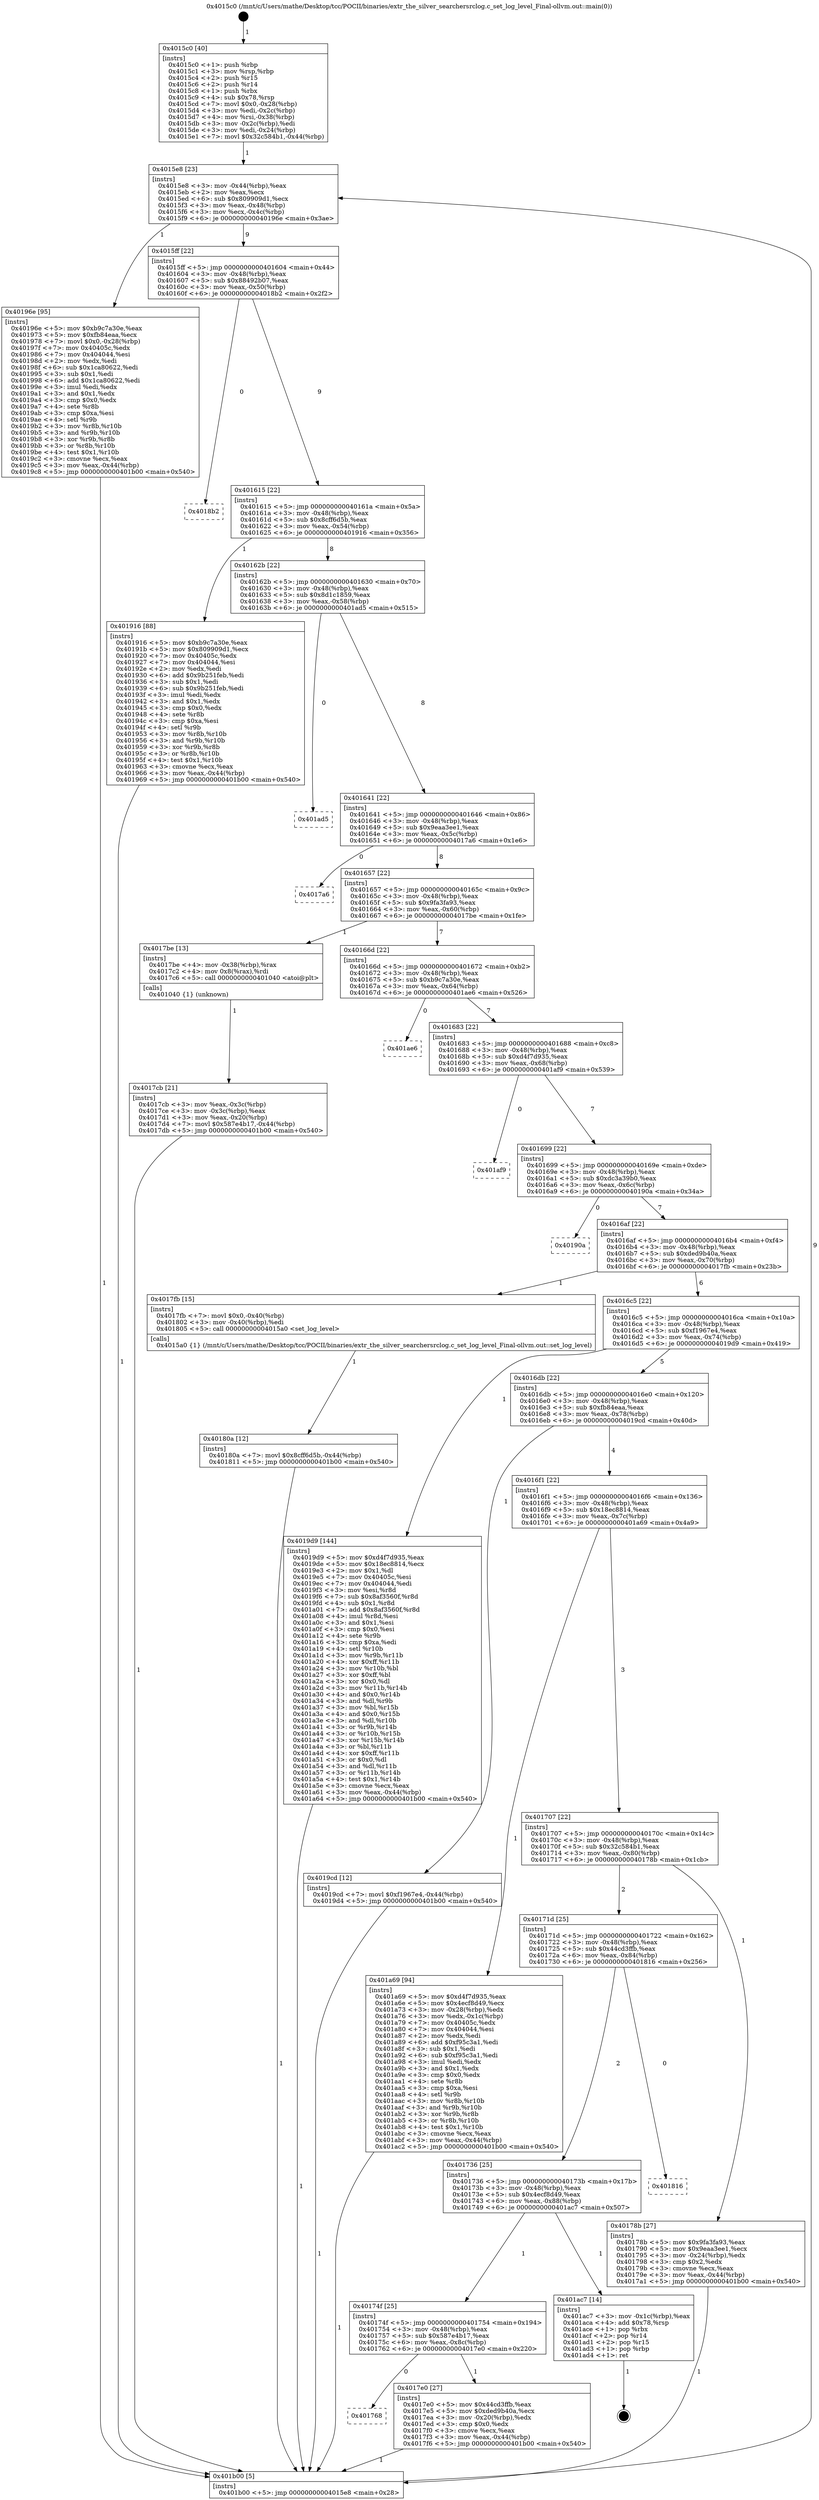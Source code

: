 digraph "0x4015c0" {
  label = "0x4015c0 (/mnt/c/Users/mathe/Desktop/tcc/POCII/binaries/extr_the_silver_searchersrclog.c_set_log_level_Final-ollvm.out::main(0))"
  labelloc = "t"
  node[shape=record]

  Entry [label="",width=0.3,height=0.3,shape=circle,fillcolor=black,style=filled]
  "0x4015e8" [label="{
     0x4015e8 [23]\l
     | [instrs]\l
     &nbsp;&nbsp;0x4015e8 \<+3\>: mov -0x44(%rbp),%eax\l
     &nbsp;&nbsp;0x4015eb \<+2\>: mov %eax,%ecx\l
     &nbsp;&nbsp;0x4015ed \<+6\>: sub $0x809909d1,%ecx\l
     &nbsp;&nbsp;0x4015f3 \<+3\>: mov %eax,-0x48(%rbp)\l
     &nbsp;&nbsp;0x4015f6 \<+3\>: mov %ecx,-0x4c(%rbp)\l
     &nbsp;&nbsp;0x4015f9 \<+6\>: je 000000000040196e \<main+0x3ae\>\l
  }"]
  "0x40196e" [label="{
     0x40196e [95]\l
     | [instrs]\l
     &nbsp;&nbsp;0x40196e \<+5\>: mov $0xb9c7a30e,%eax\l
     &nbsp;&nbsp;0x401973 \<+5\>: mov $0xfb84eaa,%ecx\l
     &nbsp;&nbsp;0x401978 \<+7\>: movl $0x0,-0x28(%rbp)\l
     &nbsp;&nbsp;0x40197f \<+7\>: mov 0x40405c,%edx\l
     &nbsp;&nbsp;0x401986 \<+7\>: mov 0x404044,%esi\l
     &nbsp;&nbsp;0x40198d \<+2\>: mov %edx,%edi\l
     &nbsp;&nbsp;0x40198f \<+6\>: sub $0x1ca80622,%edi\l
     &nbsp;&nbsp;0x401995 \<+3\>: sub $0x1,%edi\l
     &nbsp;&nbsp;0x401998 \<+6\>: add $0x1ca80622,%edi\l
     &nbsp;&nbsp;0x40199e \<+3\>: imul %edi,%edx\l
     &nbsp;&nbsp;0x4019a1 \<+3\>: and $0x1,%edx\l
     &nbsp;&nbsp;0x4019a4 \<+3\>: cmp $0x0,%edx\l
     &nbsp;&nbsp;0x4019a7 \<+4\>: sete %r8b\l
     &nbsp;&nbsp;0x4019ab \<+3\>: cmp $0xa,%esi\l
     &nbsp;&nbsp;0x4019ae \<+4\>: setl %r9b\l
     &nbsp;&nbsp;0x4019b2 \<+3\>: mov %r8b,%r10b\l
     &nbsp;&nbsp;0x4019b5 \<+3\>: and %r9b,%r10b\l
     &nbsp;&nbsp;0x4019b8 \<+3\>: xor %r9b,%r8b\l
     &nbsp;&nbsp;0x4019bb \<+3\>: or %r8b,%r10b\l
     &nbsp;&nbsp;0x4019be \<+4\>: test $0x1,%r10b\l
     &nbsp;&nbsp;0x4019c2 \<+3\>: cmovne %ecx,%eax\l
     &nbsp;&nbsp;0x4019c5 \<+3\>: mov %eax,-0x44(%rbp)\l
     &nbsp;&nbsp;0x4019c8 \<+5\>: jmp 0000000000401b00 \<main+0x540\>\l
  }"]
  "0x4015ff" [label="{
     0x4015ff [22]\l
     | [instrs]\l
     &nbsp;&nbsp;0x4015ff \<+5\>: jmp 0000000000401604 \<main+0x44\>\l
     &nbsp;&nbsp;0x401604 \<+3\>: mov -0x48(%rbp),%eax\l
     &nbsp;&nbsp;0x401607 \<+5\>: sub $0x88492b07,%eax\l
     &nbsp;&nbsp;0x40160c \<+3\>: mov %eax,-0x50(%rbp)\l
     &nbsp;&nbsp;0x40160f \<+6\>: je 00000000004018b2 \<main+0x2f2\>\l
  }"]
  Exit [label="",width=0.3,height=0.3,shape=circle,fillcolor=black,style=filled,peripheries=2]
  "0x4018b2" [label="{
     0x4018b2\l
  }", style=dashed]
  "0x401615" [label="{
     0x401615 [22]\l
     | [instrs]\l
     &nbsp;&nbsp;0x401615 \<+5\>: jmp 000000000040161a \<main+0x5a\>\l
     &nbsp;&nbsp;0x40161a \<+3\>: mov -0x48(%rbp),%eax\l
     &nbsp;&nbsp;0x40161d \<+5\>: sub $0x8cff6d5b,%eax\l
     &nbsp;&nbsp;0x401622 \<+3\>: mov %eax,-0x54(%rbp)\l
     &nbsp;&nbsp;0x401625 \<+6\>: je 0000000000401916 \<main+0x356\>\l
  }"]
  "0x40180a" [label="{
     0x40180a [12]\l
     | [instrs]\l
     &nbsp;&nbsp;0x40180a \<+7\>: movl $0x8cff6d5b,-0x44(%rbp)\l
     &nbsp;&nbsp;0x401811 \<+5\>: jmp 0000000000401b00 \<main+0x540\>\l
  }"]
  "0x401916" [label="{
     0x401916 [88]\l
     | [instrs]\l
     &nbsp;&nbsp;0x401916 \<+5\>: mov $0xb9c7a30e,%eax\l
     &nbsp;&nbsp;0x40191b \<+5\>: mov $0x809909d1,%ecx\l
     &nbsp;&nbsp;0x401920 \<+7\>: mov 0x40405c,%edx\l
     &nbsp;&nbsp;0x401927 \<+7\>: mov 0x404044,%esi\l
     &nbsp;&nbsp;0x40192e \<+2\>: mov %edx,%edi\l
     &nbsp;&nbsp;0x401930 \<+6\>: add $0x9b251feb,%edi\l
     &nbsp;&nbsp;0x401936 \<+3\>: sub $0x1,%edi\l
     &nbsp;&nbsp;0x401939 \<+6\>: sub $0x9b251feb,%edi\l
     &nbsp;&nbsp;0x40193f \<+3\>: imul %edi,%edx\l
     &nbsp;&nbsp;0x401942 \<+3\>: and $0x1,%edx\l
     &nbsp;&nbsp;0x401945 \<+3\>: cmp $0x0,%edx\l
     &nbsp;&nbsp;0x401948 \<+4\>: sete %r8b\l
     &nbsp;&nbsp;0x40194c \<+3\>: cmp $0xa,%esi\l
     &nbsp;&nbsp;0x40194f \<+4\>: setl %r9b\l
     &nbsp;&nbsp;0x401953 \<+3\>: mov %r8b,%r10b\l
     &nbsp;&nbsp;0x401956 \<+3\>: and %r9b,%r10b\l
     &nbsp;&nbsp;0x401959 \<+3\>: xor %r9b,%r8b\l
     &nbsp;&nbsp;0x40195c \<+3\>: or %r8b,%r10b\l
     &nbsp;&nbsp;0x40195f \<+4\>: test $0x1,%r10b\l
     &nbsp;&nbsp;0x401963 \<+3\>: cmovne %ecx,%eax\l
     &nbsp;&nbsp;0x401966 \<+3\>: mov %eax,-0x44(%rbp)\l
     &nbsp;&nbsp;0x401969 \<+5\>: jmp 0000000000401b00 \<main+0x540\>\l
  }"]
  "0x40162b" [label="{
     0x40162b [22]\l
     | [instrs]\l
     &nbsp;&nbsp;0x40162b \<+5\>: jmp 0000000000401630 \<main+0x70\>\l
     &nbsp;&nbsp;0x401630 \<+3\>: mov -0x48(%rbp),%eax\l
     &nbsp;&nbsp;0x401633 \<+5\>: sub $0x8d1c1859,%eax\l
     &nbsp;&nbsp;0x401638 \<+3\>: mov %eax,-0x58(%rbp)\l
     &nbsp;&nbsp;0x40163b \<+6\>: je 0000000000401ad5 \<main+0x515\>\l
  }"]
  "0x401768" [label="{
     0x401768\l
  }", style=dashed]
  "0x401ad5" [label="{
     0x401ad5\l
  }", style=dashed]
  "0x401641" [label="{
     0x401641 [22]\l
     | [instrs]\l
     &nbsp;&nbsp;0x401641 \<+5\>: jmp 0000000000401646 \<main+0x86\>\l
     &nbsp;&nbsp;0x401646 \<+3\>: mov -0x48(%rbp),%eax\l
     &nbsp;&nbsp;0x401649 \<+5\>: sub $0x9eaa3ee1,%eax\l
     &nbsp;&nbsp;0x40164e \<+3\>: mov %eax,-0x5c(%rbp)\l
     &nbsp;&nbsp;0x401651 \<+6\>: je 00000000004017a6 \<main+0x1e6\>\l
  }"]
  "0x4017e0" [label="{
     0x4017e0 [27]\l
     | [instrs]\l
     &nbsp;&nbsp;0x4017e0 \<+5\>: mov $0x44cd3ffb,%eax\l
     &nbsp;&nbsp;0x4017e5 \<+5\>: mov $0xded9b40a,%ecx\l
     &nbsp;&nbsp;0x4017ea \<+3\>: mov -0x20(%rbp),%edx\l
     &nbsp;&nbsp;0x4017ed \<+3\>: cmp $0x0,%edx\l
     &nbsp;&nbsp;0x4017f0 \<+3\>: cmove %ecx,%eax\l
     &nbsp;&nbsp;0x4017f3 \<+3\>: mov %eax,-0x44(%rbp)\l
     &nbsp;&nbsp;0x4017f6 \<+5\>: jmp 0000000000401b00 \<main+0x540\>\l
  }"]
  "0x4017a6" [label="{
     0x4017a6\l
  }", style=dashed]
  "0x401657" [label="{
     0x401657 [22]\l
     | [instrs]\l
     &nbsp;&nbsp;0x401657 \<+5\>: jmp 000000000040165c \<main+0x9c\>\l
     &nbsp;&nbsp;0x40165c \<+3\>: mov -0x48(%rbp),%eax\l
     &nbsp;&nbsp;0x40165f \<+5\>: sub $0x9fa3fa93,%eax\l
     &nbsp;&nbsp;0x401664 \<+3\>: mov %eax,-0x60(%rbp)\l
     &nbsp;&nbsp;0x401667 \<+6\>: je 00000000004017be \<main+0x1fe\>\l
  }"]
  "0x40174f" [label="{
     0x40174f [25]\l
     | [instrs]\l
     &nbsp;&nbsp;0x40174f \<+5\>: jmp 0000000000401754 \<main+0x194\>\l
     &nbsp;&nbsp;0x401754 \<+3\>: mov -0x48(%rbp),%eax\l
     &nbsp;&nbsp;0x401757 \<+5\>: sub $0x587e4b17,%eax\l
     &nbsp;&nbsp;0x40175c \<+6\>: mov %eax,-0x8c(%rbp)\l
     &nbsp;&nbsp;0x401762 \<+6\>: je 00000000004017e0 \<main+0x220\>\l
  }"]
  "0x4017be" [label="{
     0x4017be [13]\l
     | [instrs]\l
     &nbsp;&nbsp;0x4017be \<+4\>: mov -0x38(%rbp),%rax\l
     &nbsp;&nbsp;0x4017c2 \<+4\>: mov 0x8(%rax),%rdi\l
     &nbsp;&nbsp;0x4017c6 \<+5\>: call 0000000000401040 \<atoi@plt\>\l
     | [calls]\l
     &nbsp;&nbsp;0x401040 \{1\} (unknown)\l
  }"]
  "0x40166d" [label="{
     0x40166d [22]\l
     | [instrs]\l
     &nbsp;&nbsp;0x40166d \<+5\>: jmp 0000000000401672 \<main+0xb2\>\l
     &nbsp;&nbsp;0x401672 \<+3\>: mov -0x48(%rbp),%eax\l
     &nbsp;&nbsp;0x401675 \<+5\>: sub $0xb9c7a30e,%eax\l
     &nbsp;&nbsp;0x40167a \<+3\>: mov %eax,-0x64(%rbp)\l
     &nbsp;&nbsp;0x40167d \<+6\>: je 0000000000401ae6 \<main+0x526\>\l
  }"]
  "0x401ac7" [label="{
     0x401ac7 [14]\l
     | [instrs]\l
     &nbsp;&nbsp;0x401ac7 \<+3\>: mov -0x1c(%rbp),%eax\l
     &nbsp;&nbsp;0x401aca \<+4\>: add $0x78,%rsp\l
     &nbsp;&nbsp;0x401ace \<+1\>: pop %rbx\l
     &nbsp;&nbsp;0x401acf \<+2\>: pop %r14\l
     &nbsp;&nbsp;0x401ad1 \<+2\>: pop %r15\l
     &nbsp;&nbsp;0x401ad3 \<+1\>: pop %rbp\l
     &nbsp;&nbsp;0x401ad4 \<+1\>: ret\l
  }"]
  "0x401ae6" [label="{
     0x401ae6\l
  }", style=dashed]
  "0x401683" [label="{
     0x401683 [22]\l
     | [instrs]\l
     &nbsp;&nbsp;0x401683 \<+5\>: jmp 0000000000401688 \<main+0xc8\>\l
     &nbsp;&nbsp;0x401688 \<+3\>: mov -0x48(%rbp),%eax\l
     &nbsp;&nbsp;0x40168b \<+5\>: sub $0xd4f7d935,%eax\l
     &nbsp;&nbsp;0x401690 \<+3\>: mov %eax,-0x68(%rbp)\l
     &nbsp;&nbsp;0x401693 \<+6\>: je 0000000000401af9 \<main+0x539\>\l
  }"]
  "0x401736" [label="{
     0x401736 [25]\l
     | [instrs]\l
     &nbsp;&nbsp;0x401736 \<+5\>: jmp 000000000040173b \<main+0x17b\>\l
     &nbsp;&nbsp;0x40173b \<+3\>: mov -0x48(%rbp),%eax\l
     &nbsp;&nbsp;0x40173e \<+5\>: sub $0x4ecf8d49,%eax\l
     &nbsp;&nbsp;0x401743 \<+6\>: mov %eax,-0x88(%rbp)\l
     &nbsp;&nbsp;0x401749 \<+6\>: je 0000000000401ac7 \<main+0x507\>\l
  }"]
  "0x401af9" [label="{
     0x401af9\l
  }", style=dashed]
  "0x401699" [label="{
     0x401699 [22]\l
     | [instrs]\l
     &nbsp;&nbsp;0x401699 \<+5\>: jmp 000000000040169e \<main+0xde\>\l
     &nbsp;&nbsp;0x40169e \<+3\>: mov -0x48(%rbp),%eax\l
     &nbsp;&nbsp;0x4016a1 \<+5\>: sub $0xdc3a39b0,%eax\l
     &nbsp;&nbsp;0x4016a6 \<+3\>: mov %eax,-0x6c(%rbp)\l
     &nbsp;&nbsp;0x4016a9 \<+6\>: je 000000000040190a \<main+0x34a\>\l
  }"]
  "0x401816" [label="{
     0x401816\l
  }", style=dashed]
  "0x40190a" [label="{
     0x40190a\l
  }", style=dashed]
  "0x4016af" [label="{
     0x4016af [22]\l
     | [instrs]\l
     &nbsp;&nbsp;0x4016af \<+5\>: jmp 00000000004016b4 \<main+0xf4\>\l
     &nbsp;&nbsp;0x4016b4 \<+3\>: mov -0x48(%rbp),%eax\l
     &nbsp;&nbsp;0x4016b7 \<+5\>: sub $0xded9b40a,%eax\l
     &nbsp;&nbsp;0x4016bc \<+3\>: mov %eax,-0x70(%rbp)\l
     &nbsp;&nbsp;0x4016bf \<+6\>: je 00000000004017fb \<main+0x23b\>\l
  }"]
  "0x4017cb" [label="{
     0x4017cb [21]\l
     | [instrs]\l
     &nbsp;&nbsp;0x4017cb \<+3\>: mov %eax,-0x3c(%rbp)\l
     &nbsp;&nbsp;0x4017ce \<+3\>: mov -0x3c(%rbp),%eax\l
     &nbsp;&nbsp;0x4017d1 \<+3\>: mov %eax,-0x20(%rbp)\l
     &nbsp;&nbsp;0x4017d4 \<+7\>: movl $0x587e4b17,-0x44(%rbp)\l
     &nbsp;&nbsp;0x4017db \<+5\>: jmp 0000000000401b00 \<main+0x540\>\l
  }"]
  "0x4017fb" [label="{
     0x4017fb [15]\l
     | [instrs]\l
     &nbsp;&nbsp;0x4017fb \<+7\>: movl $0x0,-0x40(%rbp)\l
     &nbsp;&nbsp;0x401802 \<+3\>: mov -0x40(%rbp),%edi\l
     &nbsp;&nbsp;0x401805 \<+5\>: call 00000000004015a0 \<set_log_level\>\l
     | [calls]\l
     &nbsp;&nbsp;0x4015a0 \{1\} (/mnt/c/Users/mathe/Desktop/tcc/POCII/binaries/extr_the_silver_searchersrclog.c_set_log_level_Final-ollvm.out::set_log_level)\l
  }"]
  "0x4016c5" [label="{
     0x4016c5 [22]\l
     | [instrs]\l
     &nbsp;&nbsp;0x4016c5 \<+5\>: jmp 00000000004016ca \<main+0x10a\>\l
     &nbsp;&nbsp;0x4016ca \<+3\>: mov -0x48(%rbp),%eax\l
     &nbsp;&nbsp;0x4016cd \<+5\>: sub $0xf1967e4,%eax\l
     &nbsp;&nbsp;0x4016d2 \<+3\>: mov %eax,-0x74(%rbp)\l
     &nbsp;&nbsp;0x4016d5 \<+6\>: je 00000000004019d9 \<main+0x419\>\l
  }"]
  "0x4015c0" [label="{
     0x4015c0 [40]\l
     | [instrs]\l
     &nbsp;&nbsp;0x4015c0 \<+1\>: push %rbp\l
     &nbsp;&nbsp;0x4015c1 \<+3\>: mov %rsp,%rbp\l
     &nbsp;&nbsp;0x4015c4 \<+2\>: push %r15\l
     &nbsp;&nbsp;0x4015c6 \<+2\>: push %r14\l
     &nbsp;&nbsp;0x4015c8 \<+1\>: push %rbx\l
     &nbsp;&nbsp;0x4015c9 \<+4\>: sub $0x78,%rsp\l
     &nbsp;&nbsp;0x4015cd \<+7\>: movl $0x0,-0x28(%rbp)\l
     &nbsp;&nbsp;0x4015d4 \<+3\>: mov %edi,-0x2c(%rbp)\l
     &nbsp;&nbsp;0x4015d7 \<+4\>: mov %rsi,-0x38(%rbp)\l
     &nbsp;&nbsp;0x4015db \<+3\>: mov -0x2c(%rbp),%edi\l
     &nbsp;&nbsp;0x4015de \<+3\>: mov %edi,-0x24(%rbp)\l
     &nbsp;&nbsp;0x4015e1 \<+7\>: movl $0x32c584b1,-0x44(%rbp)\l
  }"]
  "0x4019d9" [label="{
     0x4019d9 [144]\l
     | [instrs]\l
     &nbsp;&nbsp;0x4019d9 \<+5\>: mov $0xd4f7d935,%eax\l
     &nbsp;&nbsp;0x4019de \<+5\>: mov $0x18ec8814,%ecx\l
     &nbsp;&nbsp;0x4019e3 \<+2\>: mov $0x1,%dl\l
     &nbsp;&nbsp;0x4019e5 \<+7\>: mov 0x40405c,%esi\l
     &nbsp;&nbsp;0x4019ec \<+7\>: mov 0x404044,%edi\l
     &nbsp;&nbsp;0x4019f3 \<+3\>: mov %esi,%r8d\l
     &nbsp;&nbsp;0x4019f6 \<+7\>: sub $0x8af3560f,%r8d\l
     &nbsp;&nbsp;0x4019fd \<+4\>: sub $0x1,%r8d\l
     &nbsp;&nbsp;0x401a01 \<+7\>: add $0x8af3560f,%r8d\l
     &nbsp;&nbsp;0x401a08 \<+4\>: imul %r8d,%esi\l
     &nbsp;&nbsp;0x401a0c \<+3\>: and $0x1,%esi\l
     &nbsp;&nbsp;0x401a0f \<+3\>: cmp $0x0,%esi\l
     &nbsp;&nbsp;0x401a12 \<+4\>: sete %r9b\l
     &nbsp;&nbsp;0x401a16 \<+3\>: cmp $0xa,%edi\l
     &nbsp;&nbsp;0x401a19 \<+4\>: setl %r10b\l
     &nbsp;&nbsp;0x401a1d \<+3\>: mov %r9b,%r11b\l
     &nbsp;&nbsp;0x401a20 \<+4\>: xor $0xff,%r11b\l
     &nbsp;&nbsp;0x401a24 \<+3\>: mov %r10b,%bl\l
     &nbsp;&nbsp;0x401a27 \<+3\>: xor $0xff,%bl\l
     &nbsp;&nbsp;0x401a2a \<+3\>: xor $0x0,%dl\l
     &nbsp;&nbsp;0x401a2d \<+3\>: mov %r11b,%r14b\l
     &nbsp;&nbsp;0x401a30 \<+4\>: and $0x0,%r14b\l
     &nbsp;&nbsp;0x401a34 \<+3\>: and %dl,%r9b\l
     &nbsp;&nbsp;0x401a37 \<+3\>: mov %bl,%r15b\l
     &nbsp;&nbsp;0x401a3a \<+4\>: and $0x0,%r15b\l
     &nbsp;&nbsp;0x401a3e \<+3\>: and %dl,%r10b\l
     &nbsp;&nbsp;0x401a41 \<+3\>: or %r9b,%r14b\l
     &nbsp;&nbsp;0x401a44 \<+3\>: or %r10b,%r15b\l
     &nbsp;&nbsp;0x401a47 \<+3\>: xor %r15b,%r14b\l
     &nbsp;&nbsp;0x401a4a \<+3\>: or %bl,%r11b\l
     &nbsp;&nbsp;0x401a4d \<+4\>: xor $0xff,%r11b\l
     &nbsp;&nbsp;0x401a51 \<+3\>: or $0x0,%dl\l
     &nbsp;&nbsp;0x401a54 \<+3\>: and %dl,%r11b\l
     &nbsp;&nbsp;0x401a57 \<+3\>: or %r11b,%r14b\l
     &nbsp;&nbsp;0x401a5a \<+4\>: test $0x1,%r14b\l
     &nbsp;&nbsp;0x401a5e \<+3\>: cmovne %ecx,%eax\l
     &nbsp;&nbsp;0x401a61 \<+3\>: mov %eax,-0x44(%rbp)\l
     &nbsp;&nbsp;0x401a64 \<+5\>: jmp 0000000000401b00 \<main+0x540\>\l
  }"]
  "0x4016db" [label="{
     0x4016db [22]\l
     | [instrs]\l
     &nbsp;&nbsp;0x4016db \<+5\>: jmp 00000000004016e0 \<main+0x120\>\l
     &nbsp;&nbsp;0x4016e0 \<+3\>: mov -0x48(%rbp),%eax\l
     &nbsp;&nbsp;0x4016e3 \<+5\>: sub $0xfb84eaa,%eax\l
     &nbsp;&nbsp;0x4016e8 \<+3\>: mov %eax,-0x78(%rbp)\l
     &nbsp;&nbsp;0x4016eb \<+6\>: je 00000000004019cd \<main+0x40d\>\l
  }"]
  "0x401b00" [label="{
     0x401b00 [5]\l
     | [instrs]\l
     &nbsp;&nbsp;0x401b00 \<+5\>: jmp 00000000004015e8 \<main+0x28\>\l
  }"]
  "0x4019cd" [label="{
     0x4019cd [12]\l
     | [instrs]\l
     &nbsp;&nbsp;0x4019cd \<+7\>: movl $0xf1967e4,-0x44(%rbp)\l
     &nbsp;&nbsp;0x4019d4 \<+5\>: jmp 0000000000401b00 \<main+0x540\>\l
  }"]
  "0x4016f1" [label="{
     0x4016f1 [22]\l
     | [instrs]\l
     &nbsp;&nbsp;0x4016f1 \<+5\>: jmp 00000000004016f6 \<main+0x136\>\l
     &nbsp;&nbsp;0x4016f6 \<+3\>: mov -0x48(%rbp),%eax\l
     &nbsp;&nbsp;0x4016f9 \<+5\>: sub $0x18ec8814,%eax\l
     &nbsp;&nbsp;0x4016fe \<+3\>: mov %eax,-0x7c(%rbp)\l
     &nbsp;&nbsp;0x401701 \<+6\>: je 0000000000401a69 \<main+0x4a9\>\l
  }"]
  "0x40171d" [label="{
     0x40171d [25]\l
     | [instrs]\l
     &nbsp;&nbsp;0x40171d \<+5\>: jmp 0000000000401722 \<main+0x162\>\l
     &nbsp;&nbsp;0x401722 \<+3\>: mov -0x48(%rbp),%eax\l
     &nbsp;&nbsp;0x401725 \<+5\>: sub $0x44cd3ffb,%eax\l
     &nbsp;&nbsp;0x40172a \<+6\>: mov %eax,-0x84(%rbp)\l
     &nbsp;&nbsp;0x401730 \<+6\>: je 0000000000401816 \<main+0x256\>\l
  }"]
  "0x401a69" [label="{
     0x401a69 [94]\l
     | [instrs]\l
     &nbsp;&nbsp;0x401a69 \<+5\>: mov $0xd4f7d935,%eax\l
     &nbsp;&nbsp;0x401a6e \<+5\>: mov $0x4ecf8d49,%ecx\l
     &nbsp;&nbsp;0x401a73 \<+3\>: mov -0x28(%rbp),%edx\l
     &nbsp;&nbsp;0x401a76 \<+3\>: mov %edx,-0x1c(%rbp)\l
     &nbsp;&nbsp;0x401a79 \<+7\>: mov 0x40405c,%edx\l
     &nbsp;&nbsp;0x401a80 \<+7\>: mov 0x404044,%esi\l
     &nbsp;&nbsp;0x401a87 \<+2\>: mov %edx,%edi\l
     &nbsp;&nbsp;0x401a89 \<+6\>: add $0xf95c3a1,%edi\l
     &nbsp;&nbsp;0x401a8f \<+3\>: sub $0x1,%edi\l
     &nbsp;&nbsp;0x401a92 \<+6\>: sub $0xf95c3a1,%edi\l
     &nbsp;&nbsp;0x401a98 \<+3\>: imul %edi,%edx\l
     &nbsp;&nbsp;0x401a9b \<+3\>: and $0x1,%edx\l
     &nbsp;&nbsp;0x401a9e \<+3\>: cmp $0x0,%edx\l
     &nbsp;&nbsp;0x401aa1 \<+4\>: sete %r8b\l
     &nbsp;&nbsp;0x401aa5 \<+3\>: cmp $0xa,%esi\l
     &nbsp;&nbsp;0x401aa8 \<+4\>: setl %r9b\l
     &nbsp;&nbsp;0x401aac \<+3\>: mov %r8b,%r10b\l
     &nbsp;&nbsp;0x401aaf \<+3\>: and %r9b,%r10b\l
     &nbsp;&nbsp;0x401ab2 \<+3\>: xor %r9b,%r8b\l
     &nbsp;&nbsp;0x401ab5 \<+3\>: or %r8b,%r10b\l
     &nbsp;&nbsp;0x401ab8 \<+4\>: test $0x1,%r10b\l
     &nbsp;&nbsp;0x401abc \<+3\>: cmovne %ecx,%eax\l
     &nbsp;&nbsp;0x401abf \<+3\>: mov %eax,-0x44(%rbp)\l
     &nbsp;&nbsp;0x401ac2 \<+5\>: jmp 0000000000401b00 \<main+0x540\>\l
  }"]
  "0x401707" [label="{
     0x401707 [22]\l
     | [instrs]\l
     &nbsp;&nbsp;0x401707 \<+5\>: jmp 000000000040170c \<main+0x14c\>\l
     &nbsp;&nbsp;0x40170c \<+3\>: mov -0x48(%rbp),%eax\l
     &nbsp;&nbsp;0x40170f \<+5\>: sub $0x32c584b1,%eax\l
     &nbsp;&nbsp;0x401714 \<+3\>: mov %eax,-0x80(%rbp)\l
     &nbsp;&nbsp;0x401717 \<+6\>: je 000000000040178b \<main+0x1cb\>\l
  }"]
  "0x40178b" [label="{
     0x40178b [27]\l
     | [instrs]\l
     &nbsp;&nbsp;0x40178b \<+5\>: mov $0x9fa3fa93,%eax\l
     &nbsp;&nbsp;0x401790 \<+5\>: mov $0x9eaa3ee1,%ecx\l
     &nbsp;&nbsp;0x401795 \<+3\>: mov -0x24(%rbp),%edx\l
     &nbsp;&nbsp;0x401798 \<+3\>: cmp $0x2,%edx\l
     &nbsp;&nbsp;0x40179b \<+3\>: cmovne %ecx,%eax\l
     &nbsp;&nbsp;0x40179e \<+3\>: mov %eax,-0x44(%rbp)\l
     &nbsp;&nbsp;0x4017a1 \<+5\>: jmp 0000000000401b00 \<main+0x540\>\l
  }"]
  Entry -> "0x4015c0" [label=" 1"]
  "0x4015e8" -> "0x40196e" [label=" 1"]
  "0x4015e8" -> "0x4015ff" [label=" 9"]
  "0x401ac7" -> Exit [label=" 1"]
  "0x4015ff" -> "0x4018b2" [label=" 0"]
  "0x4015ff" -> "0x401615" [label=" 9"]
  "0x401a69" -> "0x401b00" [label=" 1"]
  "0x401615" -> "0x401916" [label=" 1"]
  "0x401615" -> "0x40162b" [label=" 8"]
  "0x4019d9" -> "0x401b00" [label=" 1"]
  "0x40162b" -> "0x401ad5" [label=" 0"]
  "0x40162b" -> "0x401641" [label=" 8"]
  "0x4019cd" -> "0x401b00" [label=" 1"]
  "0x401641" -> "0x4017a6" [label=" 0"]
  "0x401641" -> "0x401657" [label=" 8"]
  "0x40196e" -> "0x401b00" [label=" 1"]
  "0x401657" -> "0x4017be" [label=" 1"]
  "0x401657" -> "0x40166d" [label=" 7"]
  "0x40180a" -> "0x401b00" [label=" 1"]
  "0x40166d" -> "0x401ae6" [label=" 0"]
  "0x40166d" -> "0x401683" [label=" 7"]
  "0x4017fb" -> "0x40180a" [label=" 1"]
  "0x401683" -> "0x401af9" [label=" 0"]
  "0x401683" -> "0x401699" [label=" 7"]
  "0x40174f" -> "0x401768" [label=" 0"]
  "0x401699" -> "0x40190a" [label=" 0"]
  "0x401699" -> "0x4016af" [label=" 7"]
  "0x40174f" -> "0x4017e0" [label=" 1"]
  "0x4016af" -> "0x4017fb" [label=" 1"]
  "0x4016af" -> "0x4016c5" [label=" 6"]
  "0x401736" -> "0x40174f" [label=" 1"]
  "0x4016c5" -> "0x4019d9" [label=" 1"]
  "0x4016c5" -> "0x4016db" [label=" 5"]
  "0x401736" -> "0x401ac7" [label=" 1"]
  "0x4016db" -> "0x4019cd" [label=" 1"]
  "0x4016db" -> "0x4016f1" [label=" 4"]
  "0x4017e0" -> "0x401b00" [label=" 1"]
  "0x4016f1" -> "0x401a69" [label=" 1"]
  "0x4016f1" -> "0x401707" [label=" 3"]
  "0x40171d" -> "0x401736" [label=" 2"]
  "0x401707" -> "0x40178b" [label=" 1"]
  "0x401707" -> "0x40171d" [label=" 2"]
  "0x40178b" -> "0x401b00" [label=" 1"]
  "0x4015c0" -> "0x4015e8" [label=" 1"]
  "0x401b00" -> "0x4015e8" [label=" 9"]
  "0x4017be" -> "0x4017cb" [label=" 1"]
  "0x4017cb" -> "0x401b00" [label=" 1"]
  "0x401916" -> "0x401b00" [label=" 1"]
  "0x40171d" -> "0x401816" [label=" 0"]
}
